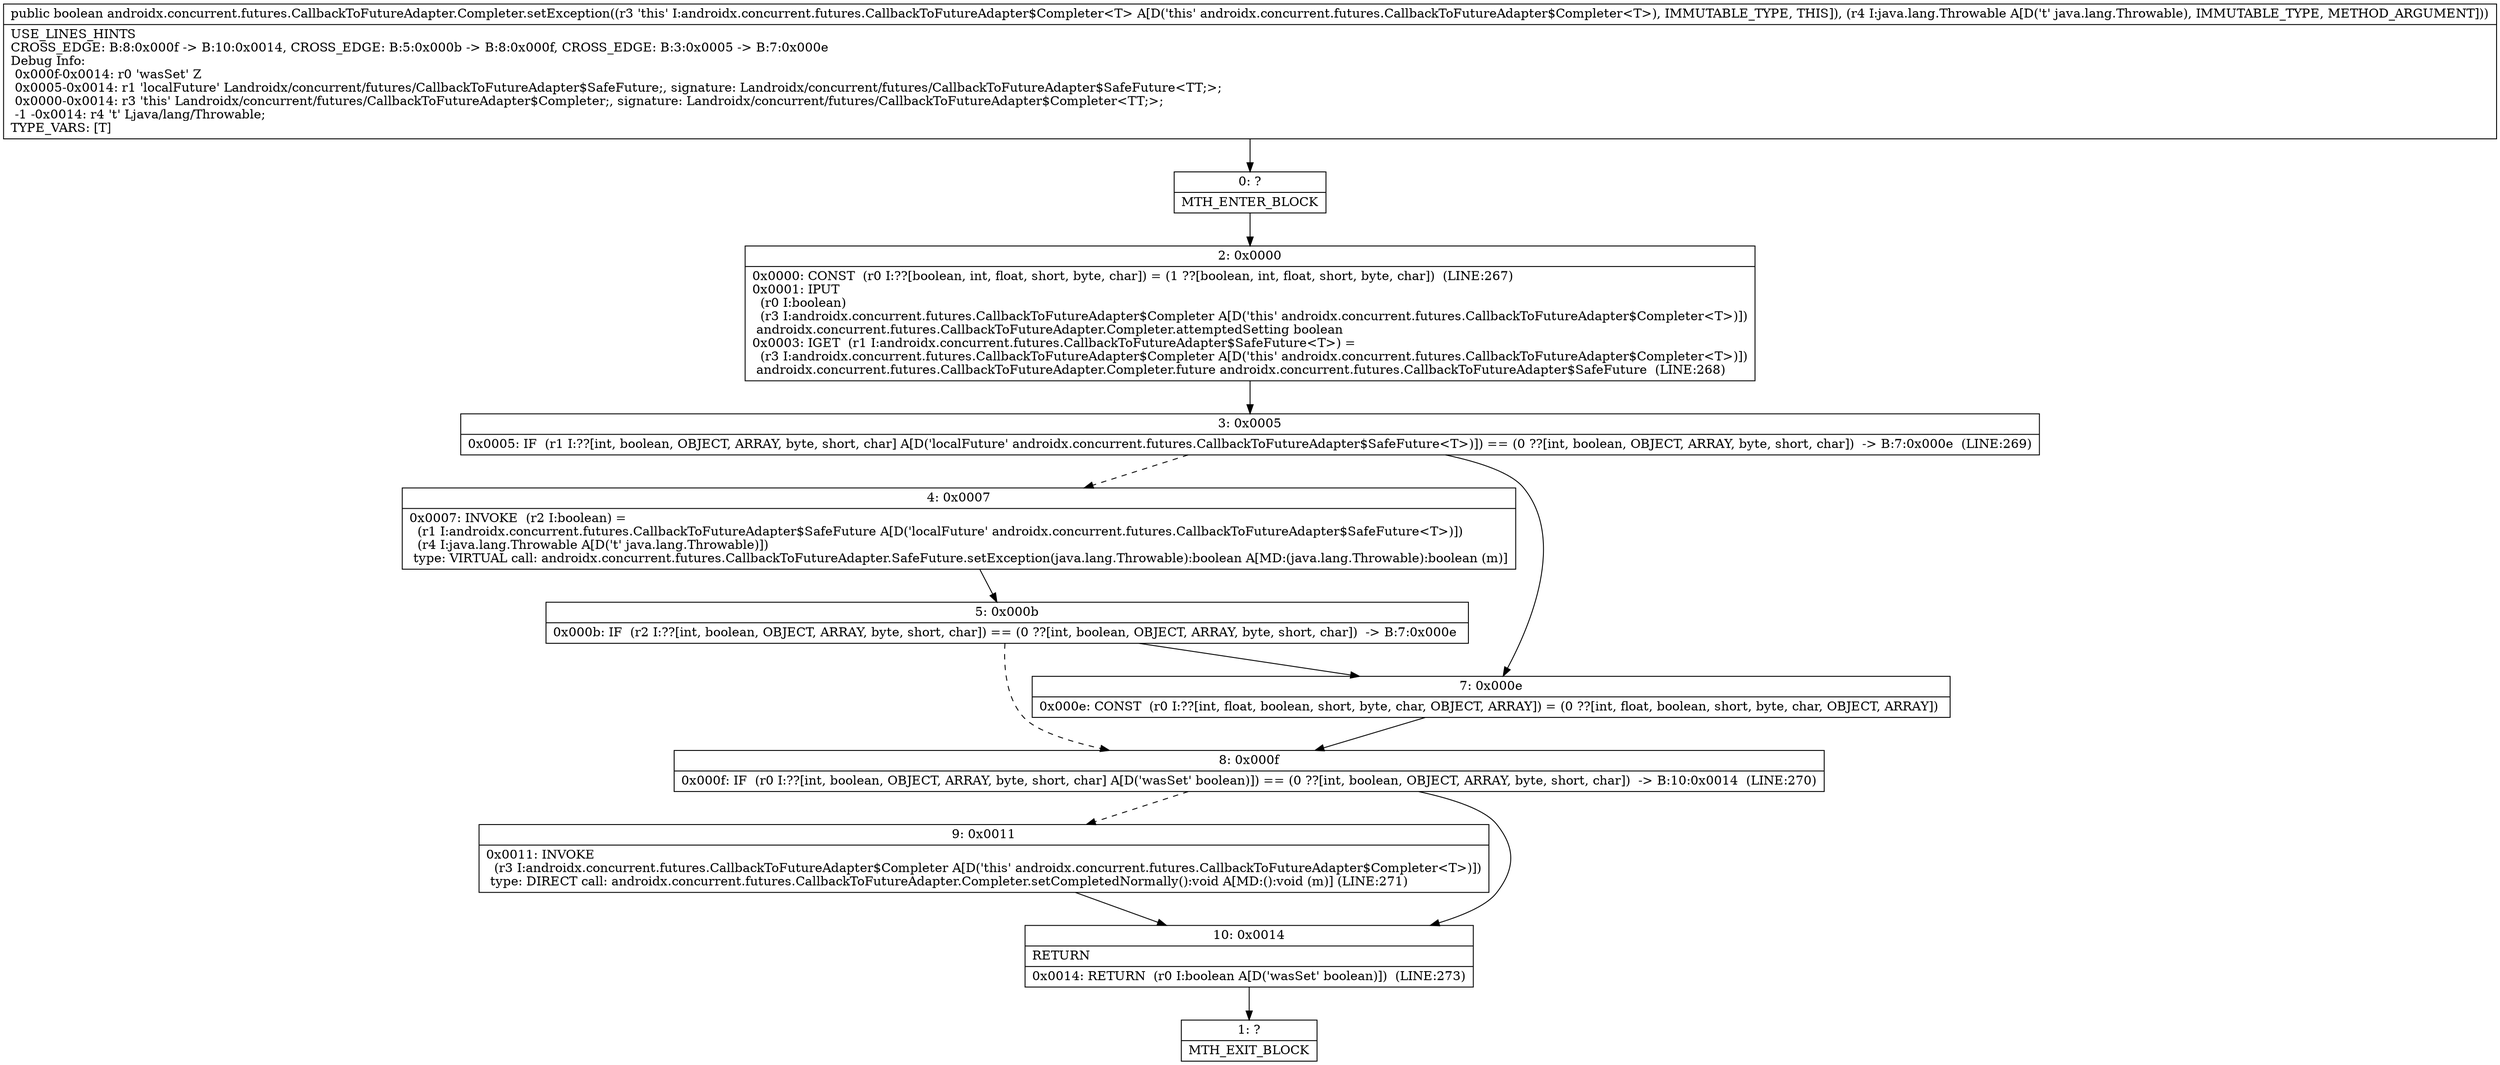 digraph "CFG forandroidx.concurrent.futures.CallbackToFutureAdapter.Completer.setException(Ljava\/lang\/Throwable;)Z" {
Node_0 [shape=record,label="{0\:\ ?|MTH_ENTER_BLOCK\l}"];
Node_2 [shape=record,label="{2\:\ 0x0000|0x0000: CONST  (r0 I:??[boolean, int, float, short, byte, char]) = (1 ??[boolean, int, float, short, byte, char])  (LINE:267)\l0x0001: IPUT  \l  (r0 I:boolean)\l  (r3 I:androidx.concurrent.futures.CallbackToFutureAdapter$Completer A[D('this' androidx.concurrent.futures.CallbackToFutureAdapter$Completer\<T\>)])\l androidx.concurrent.futures.CallbackToFutureAdapter.Completer.attemptedSetting boolean \l0x0003: IGET  (r1 I:androidx.concurrent.futures.CallbackToFutureAdapter$SafeFuture\<T\>) = \l  (r3 I:androidx.concurrent.futures.CallbackToFutureAdapter$Completer A[D('this' androidx.concurrent.futures.CallbackToFutureAdapter$Completer\<T\>)])\l androidx.concurrent.futures.CallbackToFutureAdapter.Completer.future androidx.concurrent.futures.CallbackToFutureAdapter$SafeFuture  (LINE:268)\l}"];
Node_3 [shape=record,label="{3\:\ 0x0005|0x0005: IF  (r1 I:??[int, boolean, OBJECT, ARRAY, byte, short, char] A[D('localFuture' androidx.concurrent.futures.CallbackToFutureAdapter$SafeFuture\<T\>)]) == (0 ??[int, boolean, OBJECT, ARRAY, byte, short, char])  \-\> B:7:0x000e  (LINE:269)\l}"];
Node_4 [shape=record,label="{4\:\ 0x0007|0x0007: INVOKE  (r2 I:boolean) = \l  (r1 I:androidx.concurrent.futures.CallbackToFutureAdapter$SafeFuture A[D('localFuture' androidx.concurrent.futures.CallbackToFutureAdapter$SafeFuture\<T\>)])\l  (r4 I:java.lang.Throwable A[D('t' java.lang.Throwable)])\l type: VIRTUAL call: androidx.concurrent.futures.CallbackToFutureAdapter.SafeFuture.setException(java.lang.Throwable):boolean A[MD:(java.lang.Throwable):boolean (m)]\l}"];
Node_5 [shape=record,label="{5\:\ 0x000b|0x000b: IF  (r2 I:??[int, boolean, OBJECT, ARRAY, byte, short, char]) == (0 ??[int, boolean, OBJECT, ARRAY, byte, short, char])  \-\> B:7:0x000e \l}"];
Node_8 [shape=record,label="{8\:\ 0x000f|0x000f: IF  (r0 I:??[int, boolean, OBJECT, ARRAY, byte, short, char] A[D('wasSet' boolean)]) == (0 ??[int, boolean, OBJECT, ARRAY, byte, short, char])  \-\> B:10:0x0014  (LINE:270)\l}"];
Node_9 [shape=record,label="{9\:\ 0x0011|0x0011: INVOKE  \l  (r3 I:androidx.concurrent.futures.CallbackToFutureAdapter$Completer A[D('this' androidx.concurrent.futures.CallbackToFutureAdapter$Completer\<T\>)])\l type: DIRECT call: androidx.concurrent.futures.CallbackToFutureAdapter.Completer.setCompletedNormally():void A[MD:():void (m)] (LINE:271)\l}"];
Node_10 [shape=record,label="{10\:\ 0x0014|RETURN\l|0x0014: RETURN  (r0 I:boolean A[D('wasSet' boolean)])  (LINE:273)\l}"];
Node_1 [shape=record,label="{1\:\ ?|MTH_EXIT_BLOCK\l}"];
Node_7 [shape=record,label="{7\:\ 0x000e|0x000e: CONST  (r0 I:??[int, float, boolean, short, byte, char, OBJECT, ARRAY]) = (0 ??[int, float, boolean, short, byte, char, OBJECT, ARRAY]) \l}"];
MethodNode[shape=record,label="{public boolean androidx.concurrent.futures.CallbackToFutureAdapter.Completer.setException((r3 'this' I:androidx.concurrent.futures.CallbackToFutureAdapter$Completer\<T\> A[D('this' androidx.concurrent.futures.CallbackToFutureAdapter$Completer\<T\>), IMMUTABLE_TYPE, THIS]), (r4 I:java.lang.Throwable A[D('t' java.lang.Throwable), IMMUTABLE_TYPE, METHOD_ARGUMENT]))  | USE_LINES_HINTS\lCROSS_EDGE: B:8:0x000f \-\> B:10:0x0014, CROSS_EDGE: B:5:0x000b \-\> B:8:0x000f, CROSS_EDGE: B:3:0x0005 \-\> B:7:0x000e\lDebug Info:\l  0x000f\-0x0014: r0 'wasSet' Z\l  0x0005\-0x0014: r1 'localFuture' Landroidx\/concurrent\/futures\/CallbackToFutureAdapter$SafeFuture;, signature: Landroidx\/concurrent\/futures\/CallbackToFutureAdapter$SafeFuture\<TT;\>;\l  0x0000\-0x0014: r3 'this' Landroidx\/concurrent\/futures\/CallbackToFutureAdapter$Completer;, signature: Landroidx\/concurrent\/futures\/CallbackToFutureAdapter$Completer\<TT;\>;\l  \-1 \-0x0014: r4 't' Ljava\/lang\/Throwable;\lTYPE_VARS: [T]\l}"];
MethodNode -> Node_0;Node_0 -> Node_2;
Node_2 -> Node_3;
Node_3 -> Node_4[style=dashed];
Node_3 -> Node_7;
Node_4 -> Node_5;
Node_5 -> Node_7;
Node_5 -> Node_8[style=dashed];
Node_8 -> Node_9[style=dashed];
Node_8 -> Node_10;
Node_9 -> Node_10;
Node_10 -> Node_1;
Node_7 -> Node_8;
}

